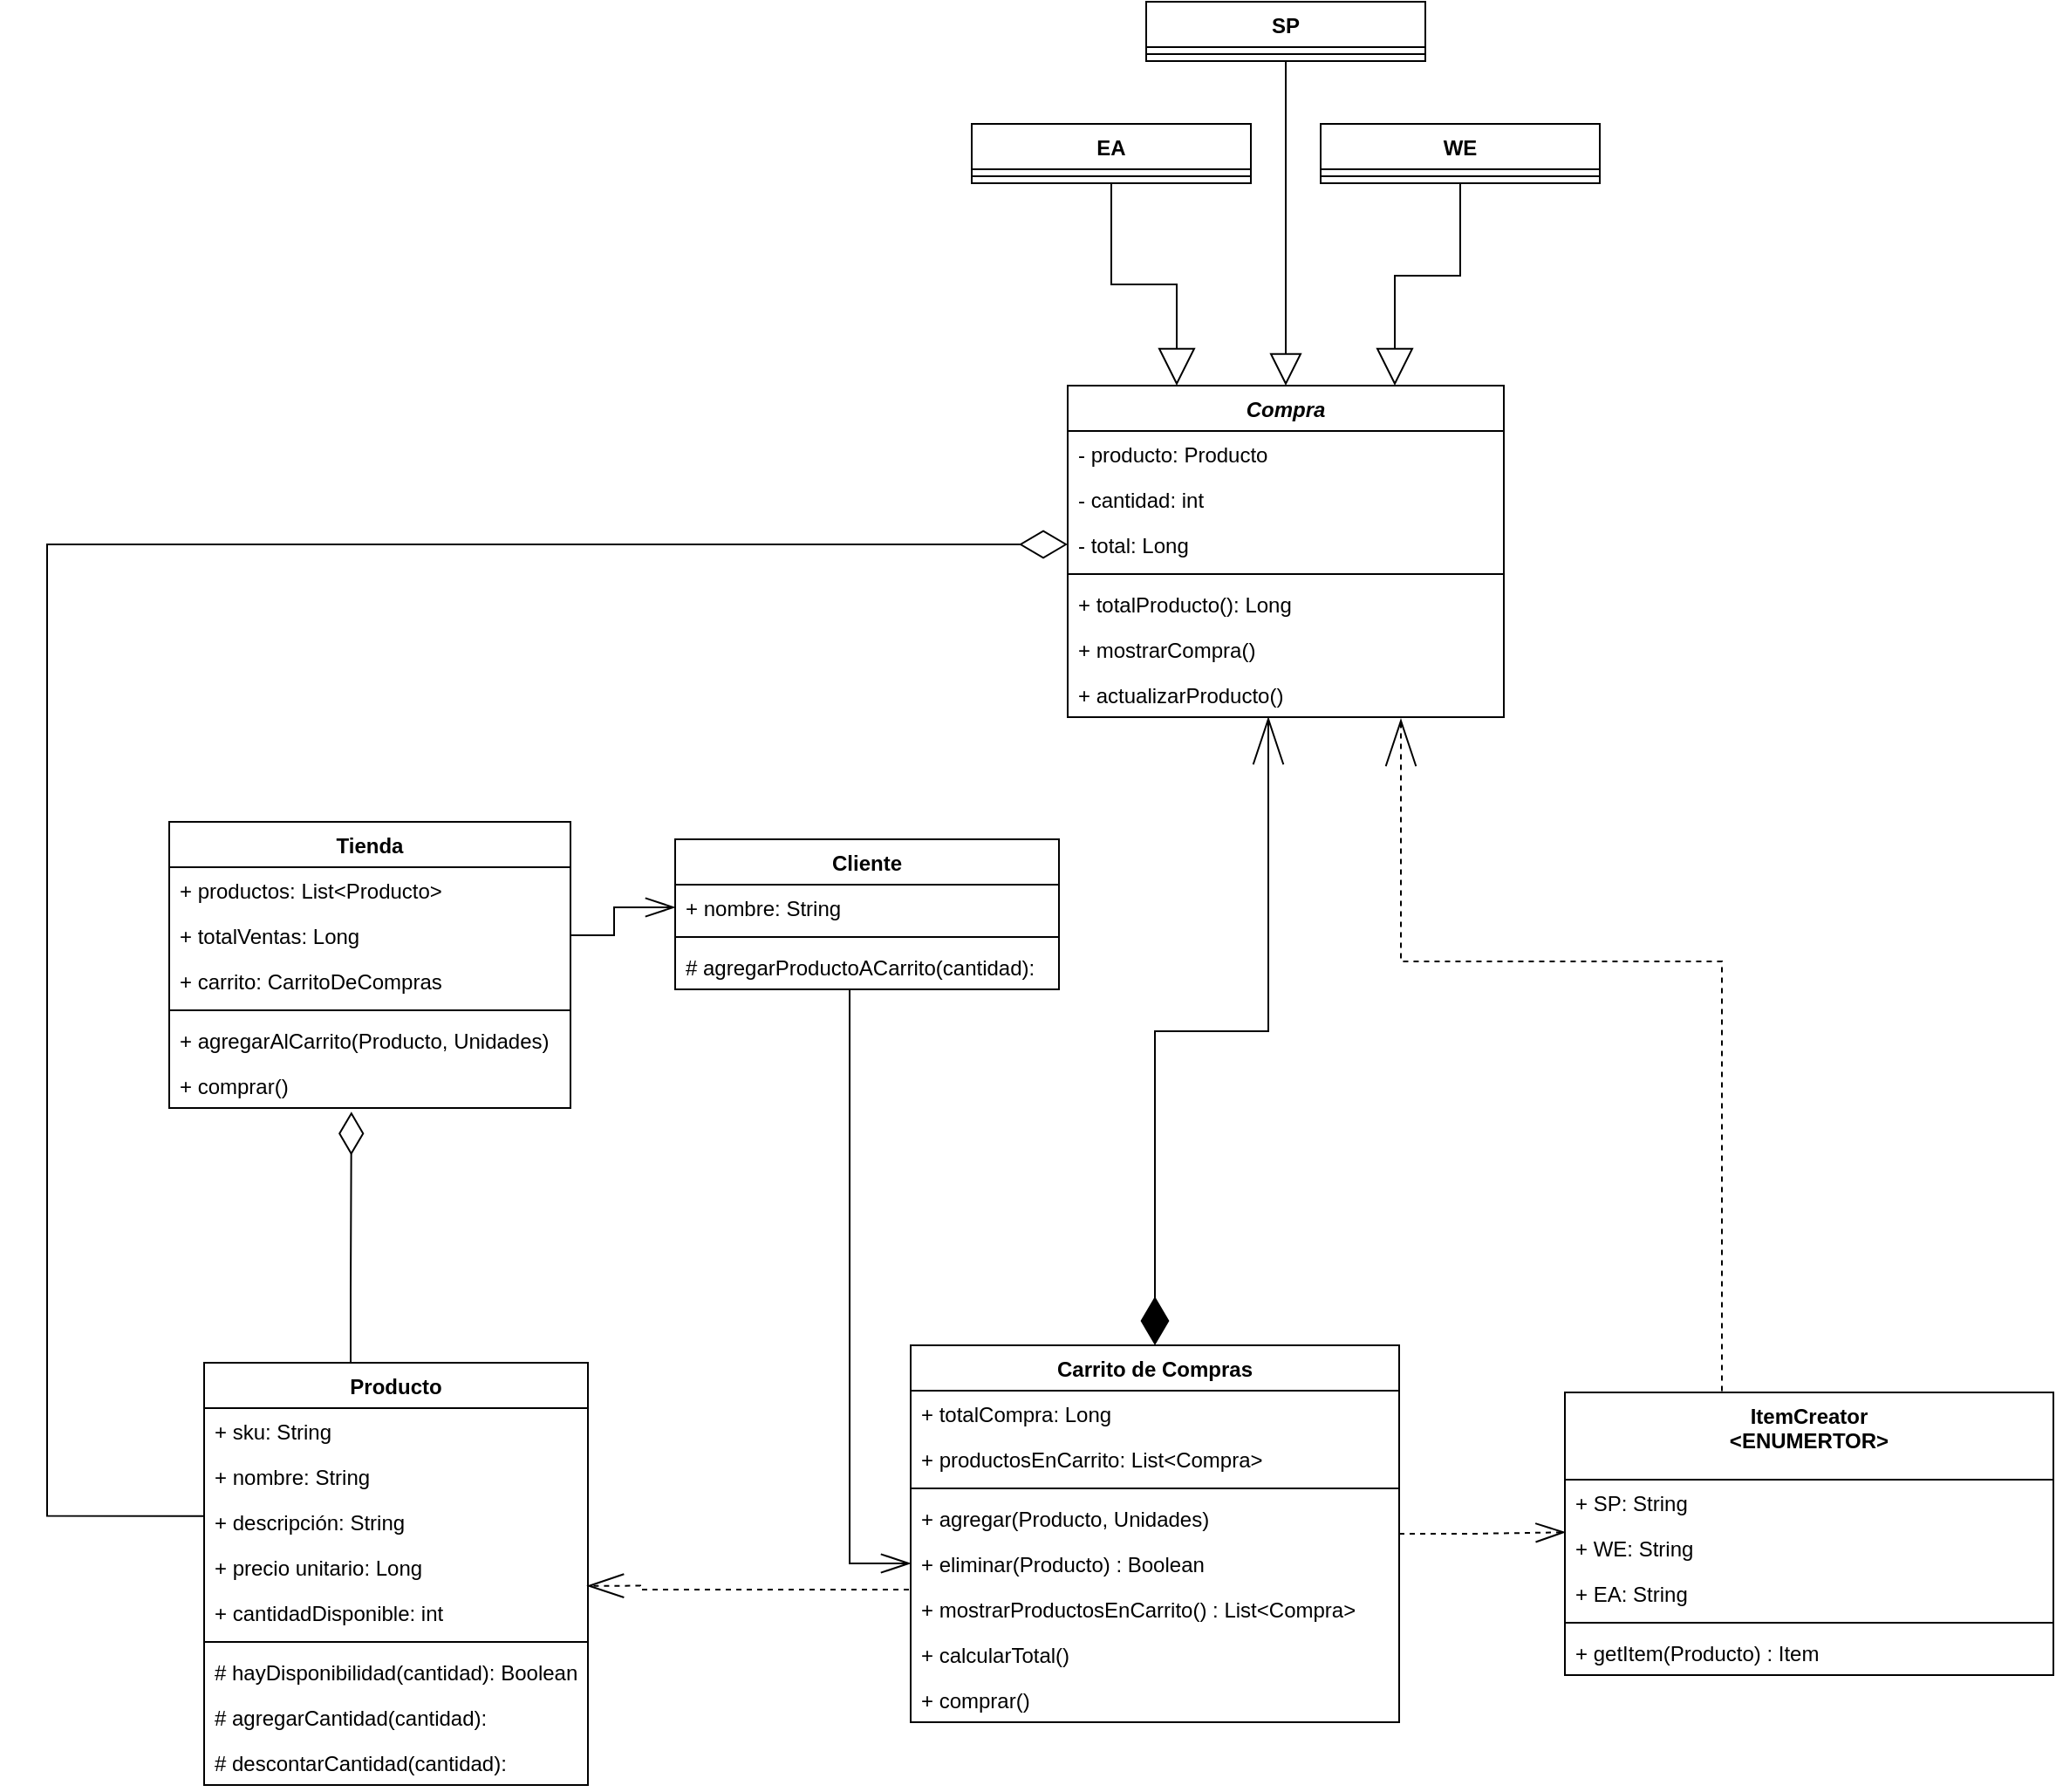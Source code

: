 <mxfile version="13.6.2" type="device"><diagram name="Page-1" id="c4acf3e9-155e-7222-9cf6-157b1a14988f"><mxGraphModel dx="2272" dy="794" grid="1" gridSize="10" guides="1" tooltips="1" connect="1" arrows="1" fold="1" page="1" pageScale="1" pageWidth="850" pageHeight="1100" background="#FFFFFF" math="0" shadow="0"><root><mxCell id="0"/><mxCell id="1" parent="0"/><mxCell id="EBikYnYMfoEEFWF5VXgA-32" style="edgeStyle=orthogonalEdgeStyle;rounded=0;orthogonalLoop=1;jettySize=auto;html=1;startSize=17;endArrow=block;endFill=0;endSize=16;entryX=0.5;entryY=0;entryDx=0;entryDy=0;" parent="1" source="EBikYnYMfoEEFWF5VXgA-22" target="MsU4PZvLRo3ycNSBCjRW-15" edge="1"><mxGeometry relative="1" as="geometry"><mxPoint x="630" y="150" as="targetPoint"/><Array as="points"><mxPoint x="640" y="200"/><mxPoint x="640" y="200"/></Array></mxGeometry></mxCell><mxCell id="MsU4PZvLRo3ycNSBCjRW-37" style="edgeStyle=orthogonalEdgeStyle;rounded=0;orthogonalLoop=1;jettySize=auto;html=1;startArrow=none;startFill=0;endArrow=diamondThin;endFill=0;endSize=22;entryX=0.454;entryY=1.083;entryDx=0;entryDy=0;entryPerimeter=0;" parent="1" source="EBikYnYMfoEEFWF5VXgA-1" target="MsU4PZvLRo3ycNSBCjRW-35" edge="1"><mxGeometry relative="1" as="geometry"><mxPoint x="159.94" y="490" as="targetPoint"/><Array as="points"><mxPoint x="104" y="750"/><mxPoint x="104" y="750"/></Array></mxGeometry></mxCell><mxCell id="MsU4PZvLRo3ycNSBCjRW-42" style="edgeStyle=orthogonalEdgeStyle;rounded=0;orthogonalLoop=1;jettySize=auto;html=1;startArrow=none;startFill=0;startSize=6;endArrow=diamondThin;endFill=0;endSize=25;exitX=-0.002;exitY=0.378;exitDx=0;exitDy=0;exitPerimeter=0;" parent="1" source="EBikYnYMfoEEFWF5VXgA-16" target="MsU4PZvLRo3ycNSBCjRW-20" edge="1"><mxGeometry relative="1" as="geometry"><Array as="points"><mxPoint x="-70" y="878"/><mxPoint x="-70" y="321"/></Array><mxPoint x="470" y="310" as="targetPoint"/><mxPoint x="90" y="619" as="sourcePoint"/></mxGeometry></mxCell><mxCell id="MsU4PZvLRo3ycNSBCjRW-40" style="edgeStyle=orthogonalEdgeStyle;rounded=0;orthogonalLoop=1;jettySize=auto;html=1;endArrow=diamondThin;endFill=1;startSize=25;endSize=25;startArrow=openThin;startFill=0;" parent="1" source="MsU4PZvLRo3ycNSBCjRW-41" target="EBikYnYMfoEEFWF5VXgA-9" edge="1"><mxGeometry relative="1" as="geometry"><mxPoint x="619.94" y="460" as="sourcePoint"/><mxPoint x="589.94" y="470" as="targetPoint"/><Array as="points"><mxPoint x="630" y="600"/><mxPoint x="565" y="600"/></Array></mxGeometry></mxCell><mxCell id="TfTPgykpYAnhR7N5XMm0-1" style="edgeStyle=orthogonalEdgeStyle;rounded=0;orthogonalLoop=1;jettySize=auto;html=1;dashed=1;endArrow=openThin;endFill=0;strokeWidth=1;startSize=12;endSize=19;exitX=0;exitY=0.5;exitDx=0;exitDy=0;entryX=0.998;entryY=-0.083;entryDx=0;entryDy=0;entryPerimeter=0;" parent="1" source="MsU4PZvLRo3ycNSBCjRW-8" target="MsU4PZvLRo3ycNSBCjRW-13" edge="1"><mxGeometry relative="1" as="geometry"><Array as="points"><mxPoint x="270" y="920"/><mxPoint x="270" y="918"/></Array><mxPoint x="250" y="920" as="targetPoint"/></mxGeometry></mxCell><mxCell id="TfTPgykpYAnhR7N5XMm0-6" style="edgeStyle=orthogonalEdgeStyle;rounded=0;orthogonalLoop=1;jettySize=auto;html=1;entryX=0.75;entryY=0;entryDx=0;entryDy=0;startSize=12;endArrow=block;endFill=0;endSize=19;strokeWidth=1;" parent="1" source="EBikYnYMfoEEFWF5VXgA-26" target="MsU4PZvLRo3ycNSBCjRW-15" edge="1"><mxGeometry relative="1" as="geometry"/></mxCell><mxCell id="TfTPgykpYAnhR7N5XMm0-5" style="edgeStyle=orthogonalEdgeStyle;rounded=0;orthogonalLoop=1;jettySize=auto;html=1;entryX=0.25;entryY=0;entryDx=0;entryDy=0;startSize=12;endArrow=block;endFill=0;endSize=19;strokeWidth=1;" parent="1" source="EBikYnYMfoEEFWF5VXgA-18" target="MsU4PZvLRo3ycNSBCjRW-15" edge="1"><mxGeometry relative="1" as="geometry"><Array as="points"><mxPoint x="540" y="172"/><mxPoint x="578" y="172"/></Array></mxGeometry></mxCell><mxCell id="EBikYnYMfoEEFWF5VXgA-1" value="Producto" style="swimlane;fontStyle=1;align=center;verticalAlign=top;childLayout=stackLayout;horizontal=1;startSize=26;horizontalStack=0;resizeParent=1;resizeParentMax=0;resizeLast=0;collapsible=1;marginBottom=0;" parent="1" vertex="1"><mxGeometry x="20" y="790" width="220" height="242" as="geometry"/></mxCell><mxCell id="EBikYnYMfoEEFWF5VXgA-2" value="+ sku: String" style="text;strokeColor=none;fillColor=none;align=left;verticalAlign=top;spacingLeft=4;spacingRight=4;overflow=hidden;rotatable=0;points=[[0,0.5],[1,0.5]];portConstraint=eastwest;" parent="EBikYnYMfoEEFWF5VXgA-1" vertex="1"><mxGeometry y="26" width="220" height="26" as="geometry"/></mxCell><mxCell id="EBikYnYMfoEEFWF5VXgA-14" value="+ nombre: String" style="text;strokeColor=none;fillColor=none;align=left;verticalAlign=top;spacingLeft=4;spacingRight=4;overflow=hidden;rotatable=0;points=[[0,0.5],[1,0.5]];portConstraint=eastwest;" parent="EBikYnYMfoEEFWF5VXgA-1" vertex="1"><mxGeometry y="52" width="220" height="26" as="geometry"/></mxCell><mxCell id="EBikYnYMfoEEFWF5VXgA-16" value="+ descripción: String" style="text;strokeColor=none;fillColor=none;align=left;verticalAlign=top;spacingLeft=4;spacingRight=4;overflow=hidden;rotatable=0;points=[[0,0.5],[1,0.5]];portConstraint=eastwest;" parent="EBikYnYMfoEEFWF5VXgA-1" vertex="1"><mxGeometry y="78" width="220" height="26" as="geometry"/></mxCell><mxCell id="EBikYnYMfoEEFWF5VXgA-15" value="+ precio unitario: Long" style="text;strokeColor=none;fillColor=none;align=left;verticalAlign=top;spacingLeft=4;spacingRight=4;overflow=hidden;rotatable=0;points=[[0,0.5],[1,0.5]];portConstraint=eastwest;" parent="EBikYnYMfoEEFWF5VXgA-1" vertex="1"><mxGeometry y="104" width="220" height="26" as="geometry"/></mxCell><mxCell id="MsU4PZvLRo3ycNSBCjRW-13" value="+ cantidadDisponible: int" style="text;strokeColor=none;fillColor=none;align=left;verticalAlign=top;spacingLeft=4;spacingRight=4;overflow=hidden;rotatable=0;points=[[0,0.5],[1,0.5]];portConstraint=eastwest;" parent="EBikYnYMfoEEFWF5VXgA-1" vertex="1"><mxGeometry y="130" width="220" height="26" as="geometry"/></mxCell><mxCell id="EBikYnYMfoEEFWF5VXgA-3" value="" style="line;strokeWidth=1;fillColor=none;align=left;verticalAlign=middle;spacingTop=-1;spacingLeft=3;spacingRight=3;rotatable=0;labelPosition=right;points=[];portConstraint=eastwest;" parent="EBikYnYMfoEEFWF5VXgA-1" vertex="1"><mxGeometry y="156" width="220" height="8" as="geometry"/></mxCell><mxCell id="MsU4PZvLRo3ycNSBCjRW-32" value="# hayDisponibilidad(cantidad): Boolean" style="text;strokeColor=none;fillColor=none;align=left;verticalAlign=top;spacingLeft=4;spacingRight=4;overflow=hidden;rotatable=0;points=[[0,0.5],[1,0.5]];portConstraint=eastwest;" parent="EBikYnYMfoEEFWF5VXgA-1" vertex="1"><mxGeometry y="164" width="220" height="26" as="geometry"/></mxCell><mxCell id="MsU4PZvLRo3ycNSBCjRW-33" value="# agregarCantidad(cantidad): " style="text;strokeColor=none;fillColor=none;align=left;verticalAlign=top;spacingLeft=4;spacingRight=4;overflow=hidden;rotatable=0;points=[[0,0.5],[1,0.5]];portConstraint=eastwest;" parent="EBikYnYMfoEEFWF5VXgA-1" vertex="1"><mxGeometry y="190" width="220" height="26" as="geometry"/></mxCell><mxCell id="MsU4PZvLRo3ycNSBCjRW-34" value="# descontarCantidad(cantidad): " style="text;strokeColor=none;fillColor=none;align=left;verticalAlign=top;spacingLeft=4;spacingRight=4;overflow=hidden;rotatable=0;points=[[0,0.5],[1,0.5]];portConstraint=eastwest;" parent="EBikYnYMfoEEFWF5VXgA-1" vertex="1"><mxGeometry y="216" width="220" height="26" as="geometry"/></mxCell><mxCell id="MsU4PZvLRo3ycNSBCjRW-1" value="Tienda" style="swimlane;fontStyle=1;align=center;verticalAlign=top;childLayout=stackLayout;horizontal=1;startSize=26;horizontalStack=0;resizeParent=1;resizeParentMax=0;resizeLast=0;collapsible=1;marginBottom=0;" parent="1" vertex="1"><mxGeometry y="480" width="230" height="164" as="geometry"/></mxCell><mxCell id="MsU4PZvLRo3ycNSBCjRW-2" value="+ productos: List&lt;Producto&gt;" style="text;strokeColor=none;fillColor=none;align=left;verticalAlign=top;spacingLeft=4;spacingRight=4;overflow=hidden;rotatable=0;points=[[0,0.5],[1,0.5]];portConstraint=eastwest;" parent="MsU4PZvLRo3ycNSBCjRW-1" vertex="1"><mxGeometry y="26" width="230" height="26" as="geometry"/></mxCell><mxCell id="MsU4PZvLRo3ycNSBCjRW-31" value="+ totalVentas: Long" style="text;strokeColor=none;fillColor=none;align=left;verticalAlign=top;spacingLeft=4;spacingRight=4;overflow=hidden;rotatable=0;points=[[0,0.5],[1,0.5]];portConstraint=eastwest;" parent="MsU4PZvLRo3ycNSBCjRW-1" vertex="1"><mxGeometry y="52" width="230" height="26" as="geometry"/></mxCell><mxCell id="MsU4PZvLRo3ycNSBCjRW-36" value="+ carrito: CarritoDeCompras" style="text;strokeColor=none;fillColor=none;align=left;verticalAlign=top;spacingLeft=4;spacingRight=4;overflow=hidden;rotatable=0;points=[[0,0.5],[1,0.5]];portConstraint=eastwest;" parent="MsU4PZvLRo3ycNSBCjRW-1" vertex="1"><mxGeometry y="78" width="230" height="26" as="geometry"/></mxCell><mxCell id="MsU4PZvLRo3ycNSBCjRW-3" value="" style="line;strokeWidth=1;fillColor=none;align=left;verticalAlign=middle;spacingTop=-1;spacingLeft=3;spacingRight=3;rotatable=0;labelPosition=right;points=[];portConstraint=eastwest;" parent="MsU4PZvLRo3ycNSBCjRW-1" vertex="1"><mxGeometry y="104" width="230" height="8" as="geometry"/></mxCell><mxCell id="MsU4PZvLRo3ycNSBCjRW-4" value="+ agregarAlCarrito(Producto, Unidades)" style="text;strokeColor=none;fillColor=none;align=left;verticalAlign=top;spacingLeft=4;spacingRight=4;overflow=hidden;rotatable=0;points=[[0,0.5],[1,0.5]];portConstraint=eastwest;" parent="MsU4PZvLRo3ycNSBCjRW-1" vertex="1"><mxGeometry y="112" width="230" height="26" as="geometry"/></mxCell><mxCell id="MsU4PZvLRo3ycNSBCjRW-35" value="+ comprar()" style="text;strokeColor=none;fillColor=none;align=left;verticalAlign=top;spacingLeft=4;spacingRight=4;overflow=hidden;rotatable=0;points=[[0,0.5],[1,0.5]];portConstraint=eastwest;" parent="MsU4PZvLRo3ycNSBCjRW-1" vertex="1"><mxGeometry y="138" width="230" height="26" as="geometry"/></mxCell><mxCell id="MsU4PZvLRo3ycNSBCjRW-15" value="Compra" style="swimlane;fontStyle=3;align=center;verticalAlign=top;childLayout=stackLayout;horizontal=1;startSize=26;horizontalStack=0;resizeParent=1;resizeParentMax=0;resizeLast=0;collapsible=1;marginBottom=0;" parent="1" vertex="1"><mxGeometry x="515" y="230" width="250" height="190" as="geometry"/></mxCell><mxCell id="MsU4PZvLRo3ycNSBCjRW-16" value="- producto: Producto" style="text;strokeColor=none;fillColor=none;align=left;verticalAlign=top;spacingLeft=4;spacingRight=4;overflow=hidden;rotatable=0;points=[[0,0.5],[1,0.5]];portConstraint=eastwest;" parent="MsU4PZvLRo3ycNSBCjRW-15" vertex="1"><mxGeometry y="26" width="250" height="26" as="geometry"/></mxCell><mxCell id="MsU4PZvLRo3ycNSBCjRW-19" value="- cantidad: int" style="text;strokeColor=none;fillColor=none;align=left;verticalAlign=top;spacingLeft=4;spacingRight=4;overflow=hidden;rotatable=0;points=[[0,0.5],[1,0.5]];portConstraint=eastwest;" parent="MsU4PZvLRo3ycNSBCjRW-15" vertex="1"><mxGeometry y="52" width="250" height="26" as="geometry"/></mxCell><mxCell id="MsU4PZvLRo3ycNSBCjRW-20" value="- total: Long" style="text;strokeColor=none;fillColor=none;align=left;verticalAlign=top;spacingLeft=4;spacingRight=4;overflow=hidden;rotatable=0;points=[[0,0.5],[1,0.5]];portConstraint=eastwest;" parent="MsU4PZvLRo3ycNSBCjRW-15" vertex="1"><mxGeometry y="78" width="250" height="26" as="geometry"/></mxCell><mxCell id="MsU4PZvLRo3ycNSBCjRW-17" value="" style="line;strokeWidth=1;fillColor=none;align=left;verticalAlign=middle;spacingTop=-1;spacingLeft=3;spacingRight=3;rotatable=0;labelPosition=right;points=[];portConstraint=eastwest;" parent="MsU4PZvLRo3ycNSBCjRW-15" vertex="1"><mxGeometry y="104" width="250" height="8" as="geometry"/></mxCell><mxCell id="MsU4PZvLRo3ycNSBCjRW-18" value="+ totalProducto(): Long" style="text;strokeColor=none;fillColor=none;align=left;verticalAlign=top;spacingLeft=4;spacingRight=4;overflow=hidden;rotatable=0;points=[[0,0.5],[1,0.5]];portConstraint=eastwest;" parent="MsU4PZvLRo3ycNSBCjRW-15" vertex="1"><mxGeometry y="112" width="250" height="26" as="geometry"/></mxCell><mxCell id="MsU4PZvLRo3ycNSBCjRW-24" value="+ mostrarCompra()" style="text;strokeColor=none;fillColor=none;align=left;verticalAlign=top;spacingLeft=4;spacingRight=4;overflow=hidden;rotatable=0;points=[[0,0.5],[1,0.5]];portConstraint=eastwest;" parent="MsU4PZvLRo3ycNSBCjRW-15" vertex="1"><mxGeometry y="138" width="250" height="26" as="geometry"/></mxCell><mxCell id="MsU4PZvLRo3ycNSBCjRW-41" value="+ actualizarProducto()" style="text;strokeColor=none;fillColor=none;align=left;verticalAlign=top;spacingLeft=4;spacingRight=4;overflow=hidden;rotatable=0;points=[[0,0.5],[1,0.5]];portConstraint=eastwest;" parent="MsU4PZvLRo3ycNSBCjRW-15" vertex="1"><mxGeometry y="164" width="250" height="26" as="geometry"/></mxCell><mxCell id="EBikYnYMfoEEFWF5VXgA-22" value="SP" style="swimlane;fontStyle=1;align=center;verticalAlign=top;childLayout=stackLayout;horizontal=1;startSize=26;horizontalStack=0;resizeParent=1;resizeParentMax=0;resizeLast=0;collapsible=1;marginBottom=0;" parent="1" vertex="1"><mxGeometry x="560" y="10" width="160" height="34" as="geometry"/></mxCell><mxCell id="EBikYnYMfoEEFWF5VXgA-24" value="" style="line;strokeWidth=1;fillColor=none;align=left;verticalAlign=middle;spacingTop=-1;spacingLeft=3;spacingRight=3;rotatable=0;labelPosition=right;points=[];portConstraint=eastwest;" parent="EBikYnYMfoEEFWF5VXgA-22" vertex="1"><mxGeometry y="26" width="160" height="8" as="geometry"/></mxCell><mxCell id="EBikYnYMfoEEFWF5VXgA-26" value="WE" style="swimlane;fontStyle=1;align=center;verticalAlign=top;childLayout=stackLayout;horizontal=1;startSize=26;horizontalStack=0;resizeParent=1;resizeParentMax=0;resizeLast=0;collapsible=1;marginBottom=0;" parent="1" vertex="1"><mxGeometry x="660" y="80" width="160" height="34" as="geometry"/></mxCell><mxCell id="EBikYnYMfoEEFWF5VXgA-28" value="" style="line;strokeWidth=1;fillColor=none;align=left;verticalAlign=middle;spacingTop=-1;spacingLeft=3;spacingRight=3;rotatable=0;labelPosition=right;points=[];portConstraint=eastwest;" parent="EBikYnYMfoEEFWF5VXgA-26" vertex="1"><mxGeometry y="26" width="160" height="8" as="geometry"/></mxCell><mxCell id="EBikYnYMfoEEFWF5VXgA-18" value="EA" style="swimlane;fontStyle=1;align=center;verticalAlign=top;childLayout=stackLayout;horizontal=1;startSize=26;horizontalStack=0;resizeParent=1;resizeParentMax=0;resizeLast=0;collapsible=1;marginBottom=0;" parent="1" vertex="1"><mxGeometry x="460" y="80" width="160" height="34" as="geometry"/></mxCell><mxCell id="EBikYnYMfoEEFWF5VXgA-20" value="" style="line;strokeWidth=1;fillColor=none;align=left;verticalAlign=middle;spacingTop=-1;spacingLeft=3;spacingRight=3;rotatable=0;labelPosition=right;points=[];portConstraint=eastwest;" parent="EBikYnYMfoEEFWF5VXgA-18" vertex="1"><mxGeometry y="26" width="160" height="8" as="geometry"/></mxCell><mxCell id="poGiy7Yfp-Hw9w-FDXW9-14" style="edgeStyle=orthogonalEdgeStyle;rounded=0;orthogonalLoop=1;jettySize=auto;html=1;entryX=0;entryY=0.5;entryDx=0;entryDy=0;endArrow=openThin;endFill=0;endSize=15;" edge="1" parent="1" source="poGiy7Yfp-Hw9w-FDXW9-1" target="MsU4PZvLRo3ycNSBCjRW-26"><mxGeometry relative="1" as="geometry"><Array as="points"><mxPoint x="390" y="905"/></Array></mxGeometry></mxCell><mxCell id="poGiy7Yfp-Hw9w-FDXW9-13" style="edgeStyle=orthogonalEdgeStyle;rounded=0;orthogonalLoop=1;jettySize=auto;html=1;entryX=0;entryY=0.5;entryDx=0;entryDy=0;endArrow=openThin;endFill=0;endSize=15;" edge="1" parent="1" source="MsU4PZvLRo3ycNSBCjRW-31" target="poGiy7Yfp-Hw9w-FDXW9-4"><mxGeometry relative="1" as="geometry"><mxPoint x="340" y="506.0" as="targetPoint"/></mxGeometry></mxCell><mxCell id="poGiy7Yfp-Hw9w-FDXW9-1" value="Cliente" style="swimlane;fontStyle=1;align=center;verticalAlign=top;childLayout=stackLayout;horizontal=1;startSize=26;horizontalStack=0;resizeParent=1;resizeParentMax=0;resizeLast=0;collapsible=1;marginBottom=0;" vertex="1" parent="1"><mxGeometry x="290" y="490" width="220" height="86" as="geometry"/></mxCell><mxCell id="poGiy7Yfp-Hw9w-FDXW9-4" value="+ nombre: String" style="text;strokeColor=none;fillColor=none;align=left;verticalAlign=top;spacingLeft=4;spacingRight=4;overflow=hidden;rotatable=0;points=[[0,0.5],[1,0.5]];portConstraint=eastwest;" vertex="1" parent="poGiy7Yfp-Hw9w-FDXW9-1"><mxGeometry y="26" width="220" height="26" as="geometry"/></mxCell><mxCell id="poGiy7Yfp-Hw9w-FDXW9-7" value="" style="line;strokeWidth=1;fillColor=none;align=left;verticalAlign=middle;spacingTop=-1;spacingLeft=3;spacingRight=3;rotatable=0;labelPosition=right;points=[];portConstraint=eastwest;" vertex="1" parent="poGiy7Yfp-Hw9w-FDXW9-1"><mxGeometry y="52" width="220" height="8" as="geometry"/></mxCell><mxCell id="poGiy7Yfp-Hw9w-FDXW9-10" value="# agregarProductoACarrito(cantidad): " style="text;strokeColor=none;fillColor=none;align=left;verticalAlign=top;spacingLeft=4;spacingRight=4;overflow=hidden;rotatable=0;points=[[0,0.5],[1,0.5]];portConstraint=eastwest;" vertex="1" parent="poGiy7Yfp-Hw9w-FDXW9-1"><mxGeometry y="60" width="220" height="26" as="geometry"/></mxCell><mxCell id="poGiy7Yfp-Hw9w-FDXW9-38" style="edgeStyle=orthogonalEdgeStyle;rounded=0;orthogonalLoop=1;jettySize=auto;html=1;entryX=0.001;entryY=0.159;entryDx=0;entryDy=0;entryPerimeter=0;startArrow=none;startFill=0;startSize=25;endArrow=openThin;endFill=0;endSize=15;fontSize=13;dashed=1;" edge="1" parent="1" source="EBikYnYMfoEEFWF5VXgA-9" target="poGiy7Yfp-Hw9w-FDXW9-22"><mxGeometry relative="1" as="geometry"/></mxCell><mxCell id="EBikYnYMfoEEFWF5VXgA-9" value="Carrito de Compras" style="swimlane;fontStyle=1;align=center;verticalAlign=top;childLayout=stackLayout;horizontal=1;startSize=26;horizontalStack=0;resizeParent=1;resizeParentMax=0;resizeLast=0;collapsible=1;marginBottom=0;" parent="1" vertex="1"><mxGeometry x="425" y="780" width="280" height="216" as="geometry"/></mxCell><mxCell id="EBikYnYMfoEEFWF5VXgA-10" value="+ totalCompra: Long" style="text;strokeColor=none;fillColor=none;align=left;verticalAlign=top;spacingLeft=4;spacingRight=4;overflow=hidden;rotatable=0;points=[[0,0.5],[1,0.5]];portConstraint=eastwest;" parent="EBikYnYMfoEEFWF5VXgA-9" vertex="1"><mxGeometry y="26" width="280" height="26" as="geometry"/></mxCell><mxCell id="MsU4PZvLRo3ycNSBCjRW-7" value="+ productosEnCarrito: List&lt;Compra&gt;" style="text;strokeColor=none;fillColor=none;align=left;verticalAlign=top;spacingLeft=4;spacingRight=4;overflow=hidden;rotatable=0;points=[[0,0.5],[1,0.5]];portConstraint=eastwest;" parent="EBikYnYMfoEEFWF5VXgA-9" vertex="1"><mxGeometry y="52" width="280" height="26" as="geometry"/></mxCell><mxCell id="EBikYnYMfoEEFWF5VXgA-11" value="" style="line;strokeWidth=1;fillColor=none;align=left;verticalAlign=middle;spacingTop=-1;spacingLeft=3;spacingRight=3;rotatable=0;labelPosition=right;points=[];portConstraint=eastwest;" parent="EBikYnYMfoEEFWF5VXgA-9" vertex="1"><mxGeometry y="78" width="280" height="8" as="geometry"/></mxCell><mxCell id="EBikYnYMfoEEFWF5VXgA-12" value="+ agregar(Producto, Unidades)" style="text;strokeColor=none;fillColor=none;align=left;verticalAlign=top;spacingLeft=4;spacingRight=4;overflow=hidden;rotatable=0;points=[[0,0.5],[1,0.5]];portConstraint=eastwest;" parent="EBikYnYMfoEEFWF5VXgA-9" vertex="1"><mxGeometry y="86" width="280" height="26" as="geometry"/></mxCell><mxCell id="MsU4PZvLRo3ycNSBCjRW-26" value="+ eliminar(Producto) : Boolean" style="text;strokeColor=none;fillColor=none;align=left;verticalAlign=top;spacingLeft=4;spacingRight=4;overflow=hidden;rotatable=0;points=[[0,0.5],[1,0.5]];portConstraint=eastwest;" parent="EBikYnYMfoEEFWF5VXgA-9" vertex="1"><mxGeometry y="112" width="280" height="26" as="geometry"/></mxCell><mxCell id="MsU4PZvLRo3ycNSBCjRW-8" value="+ mostrarProductosEnCarrito() : List&lt;Compra&gt;" style="text;strokeColor=none;fillColor=none;align=left;verticalAlign=top;spacingLeft=4;spacingRight=4;overflow=hidden;rotatable=0;points=[[0,0.5],[1,0.5]];portConstraint=eastwest;" parent="EBikYnYMfoEEFWF5VXgA-9" vertex="1"><mxGeometry y="138" width="280" height="26" as="geometry"/></mxCell><mxCell id="MsU4PZvLRo3ycNSBCjRW-23" value="+ calcularTotal()" style="text;strokeColor=none;fillColor=none;align=left;verticalAlign=top;spacingLeft=4;spacingRight=4;overflow=hidden;rotatable=0;points=[[0,0.5],[1,0.5]];portConstraint=eastwest;" parent="EBikYnYMfoEEFWF5VXgA-9" vertex="1"><mxGeometry y="164" width="280" height="26" as="geometry"/></mxCell><mxCell id="MsU4PZvLRo3ycNSBCjRW-27" value="+ comprar()" style="text;strokeColor=none;fillColor=none;align=left;verticalAlign=top;spacingLeft=4;spacingRight=4;overflow=hidden;rotatable=0;points=[[0,0.5],[1,0.5]];portConstraint=eastwest;" parent="EBikYnYMfoEEFWF5VXgA-9" vertex="1"><mxGeometry y="190" width="280" height="26" as="geometry"/></mxCell><mxCell id="poGiy7Yfp-Hw9w-FDXW9-40" style="edgeStyle=orthogonalEdgeStyle;rounded=0;orthogonalLoop=1;jettySize=auto;html=1;dashed=1;startArrow=openThin;startFill=0;startSize=25;endArrow=none;endFill=0;endSize=15;fontSize=13;exitX=0.764;exitY=1.038;exitDx=0;exitDy=0;exitPerimeter=0;" edge="1" parent="1" source="MsU4PZvLRo3ycNSBCjRW-41" target="poGiy7Yfp-Hw9w-FDXW9-27"><mxGeometry relative="1" as="geometry"><Array as="points"><mxPoint x="706" y="560"/><mxPoint x="890" y="560"/></Array></mxGeometry></mxCell><mxCell id="poGiy7Yfp-Hw9w-FDXW9-27" value="ItemCreator&#10;&lt;ENUMERTOR&gt;" style="swimlane;fontStyle=1;align=center;verticalAlign=top;childLayout=stackLayout;horizontal=1;startSize=50;horizontalStack=0;resizeParent=1;resizeParentMax=0;resizeLast=0;collapsible=1;marginBottom=0;" vertex="1" parent="1"><mxGeometry x="800" y="807" width="280" height="162" as="geometry"/></mxCell><mxCell id="poGiy7Yfp-Hw9w-FDXW9-36" value="+ SP: String" style="text;strokeColor=none;fillColor=none;align=left;verticalAlign=top;spacingLeft=4;spacingRight=4;overflow=hidden;rotatable=0;points=[[0,0.5],[1,0.5]];portConstraint=eastwest;" vertex="1" parent="poGiy7Yfp-Hw9w-FDXW9-27"><mxGeometry y="50" width="280" height="26" as="geometry"/></mxCell><mxCell id="poGiy7Yfp-Hw9w-FDXW9-22" value="+ WE: String" style="text;strokeColor=none;fillColor=none;align=left;verticalAlign=top;spacingLeft=4;spacingRight=4;overflow=hidden;rotatable=0;points=[[0,0.5],[1,0.5]];portConstraint=eastwest;" vertex="1" parent="poGiy7Yfp-Hw9w-FDXW9-27"><mxGeometry y="76" width="280" height="26" as="geometry"/></mxCell><mxCell id="poGiy7Yfp-Hw9w-FDXW9-23" value="+ EA: String" style="text;strokeColor=none;fillColor=none;align=left;verticalAlign=top;spacingLeft=4;spacingRight=4;overflow=hidden;rotatable=0;points=[[0,0.5],[1,0.5]];portConstraint=eastwest;" vertex="1" parent="poGiy7Yfp-Hw9w-FDXW9-27"><mxGeometry y="102" width="280" height="26" as="geometry"/></mxCell><mxCell id="poGiy7Yfp-Hw9w-FDXW9-30" value="" style="line;strokeWidth=1;fillColor=none;align=left;verticalAlign=middle;spacingTop=-1;spacingLeft=3;spacingRight=3;rotatable=0;labelPosition=right;points=[];portConstraint=eastwest;" vertex="1" parent="poGiy7Yfp-Hw9w-FDXW9-27"><mxGeometry y="128" width="280" height="8" as="geometry"/></mxCell><mxCell id="poGiy7Yfp-Hw9w-FDXW9-31" value="+ getItem(Producto) : Item" style="text;strokeColor=none;fillColor=none;align=left;verticalAlign=top;spacingLeft=4;spacingRight=4;overflow=hidden;rotatable=0;points=[[0,0.5],[1,0.5]];portConstraint=eastwest;" vertex="1" parent="poGiy7Yfp-Hw9w-FDXW9-27"><mxGeometry y="136" width="280" height="26" as="geometry"/></mxCell></root></mxGraphModel></diagram></mxfile>